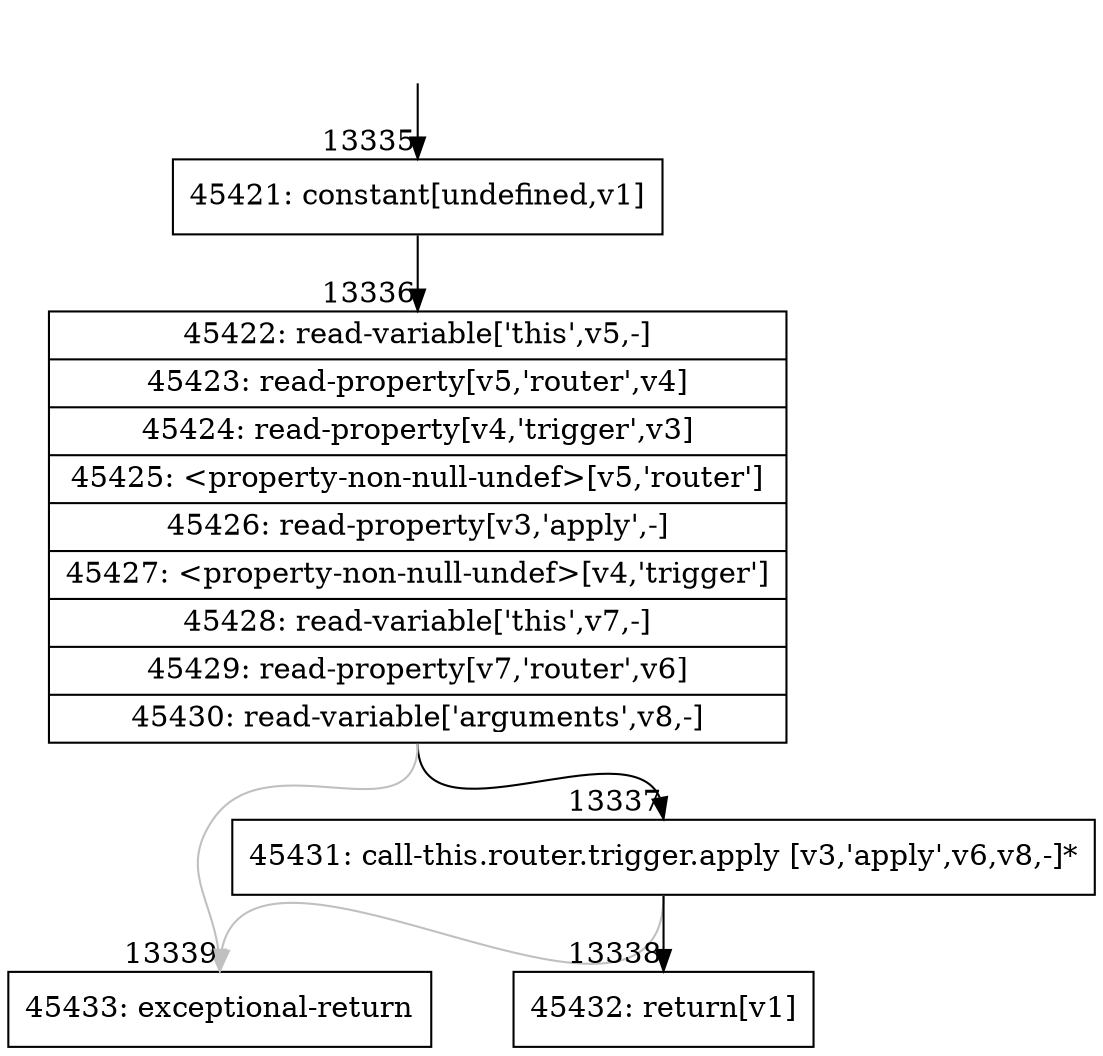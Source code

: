 digraph {
rankdir="TD"
BB_entry1101[shape=none,label=""];
BB_entry1101 -> BB13335 [tailport=s, headport=n, headlabel="    13335"]
BB13335 [shape=record label="{45421: constant[undefined,v1]}" ] 
BB13335 -> BB13336 [tailport=s, headport=n, headlabel="      13336"]
BB13336 [shape=record label="{45422: read-variable['this',v5,-]|45423: read-property[v5,'router',v4]|45424: read-property[v4,'trigger',v3]|45425: \<property-non-null-undef\>[v5,'router']|45426: read-property[v3,'apply',-]|45427: \<property-non-null-undef\>[v4,'trigger']|45428: read-variable['this',v7,-]|45429: read-property[v7,'router',v6]|45430: read-variable['arguments',v8,-]}" ] 
BB13336 -> BB13337 [tailport=s, headport=n, headlabel="      13337"]
BB13336 -> BB13339 [tailport=s, headport=n, color=gray, headlabel="      13339"]
BB13337 [shape=record label="{45431: call-this.router.trigger.apply [v3,'apply',v6,v8,-]*}" ] 
BB13337 -> BB13338 [tailport=s, headport=n, headlabel="      13338"]
BB13337 -> BB13339 [tailport=s, headport=n, color=gray]
BB13338 [shape=record label="{45432: return[v1]}" ] 
BB13339 [shape=record label="{45433: exceptional-return}" ] 
//#$~ 24997
}
